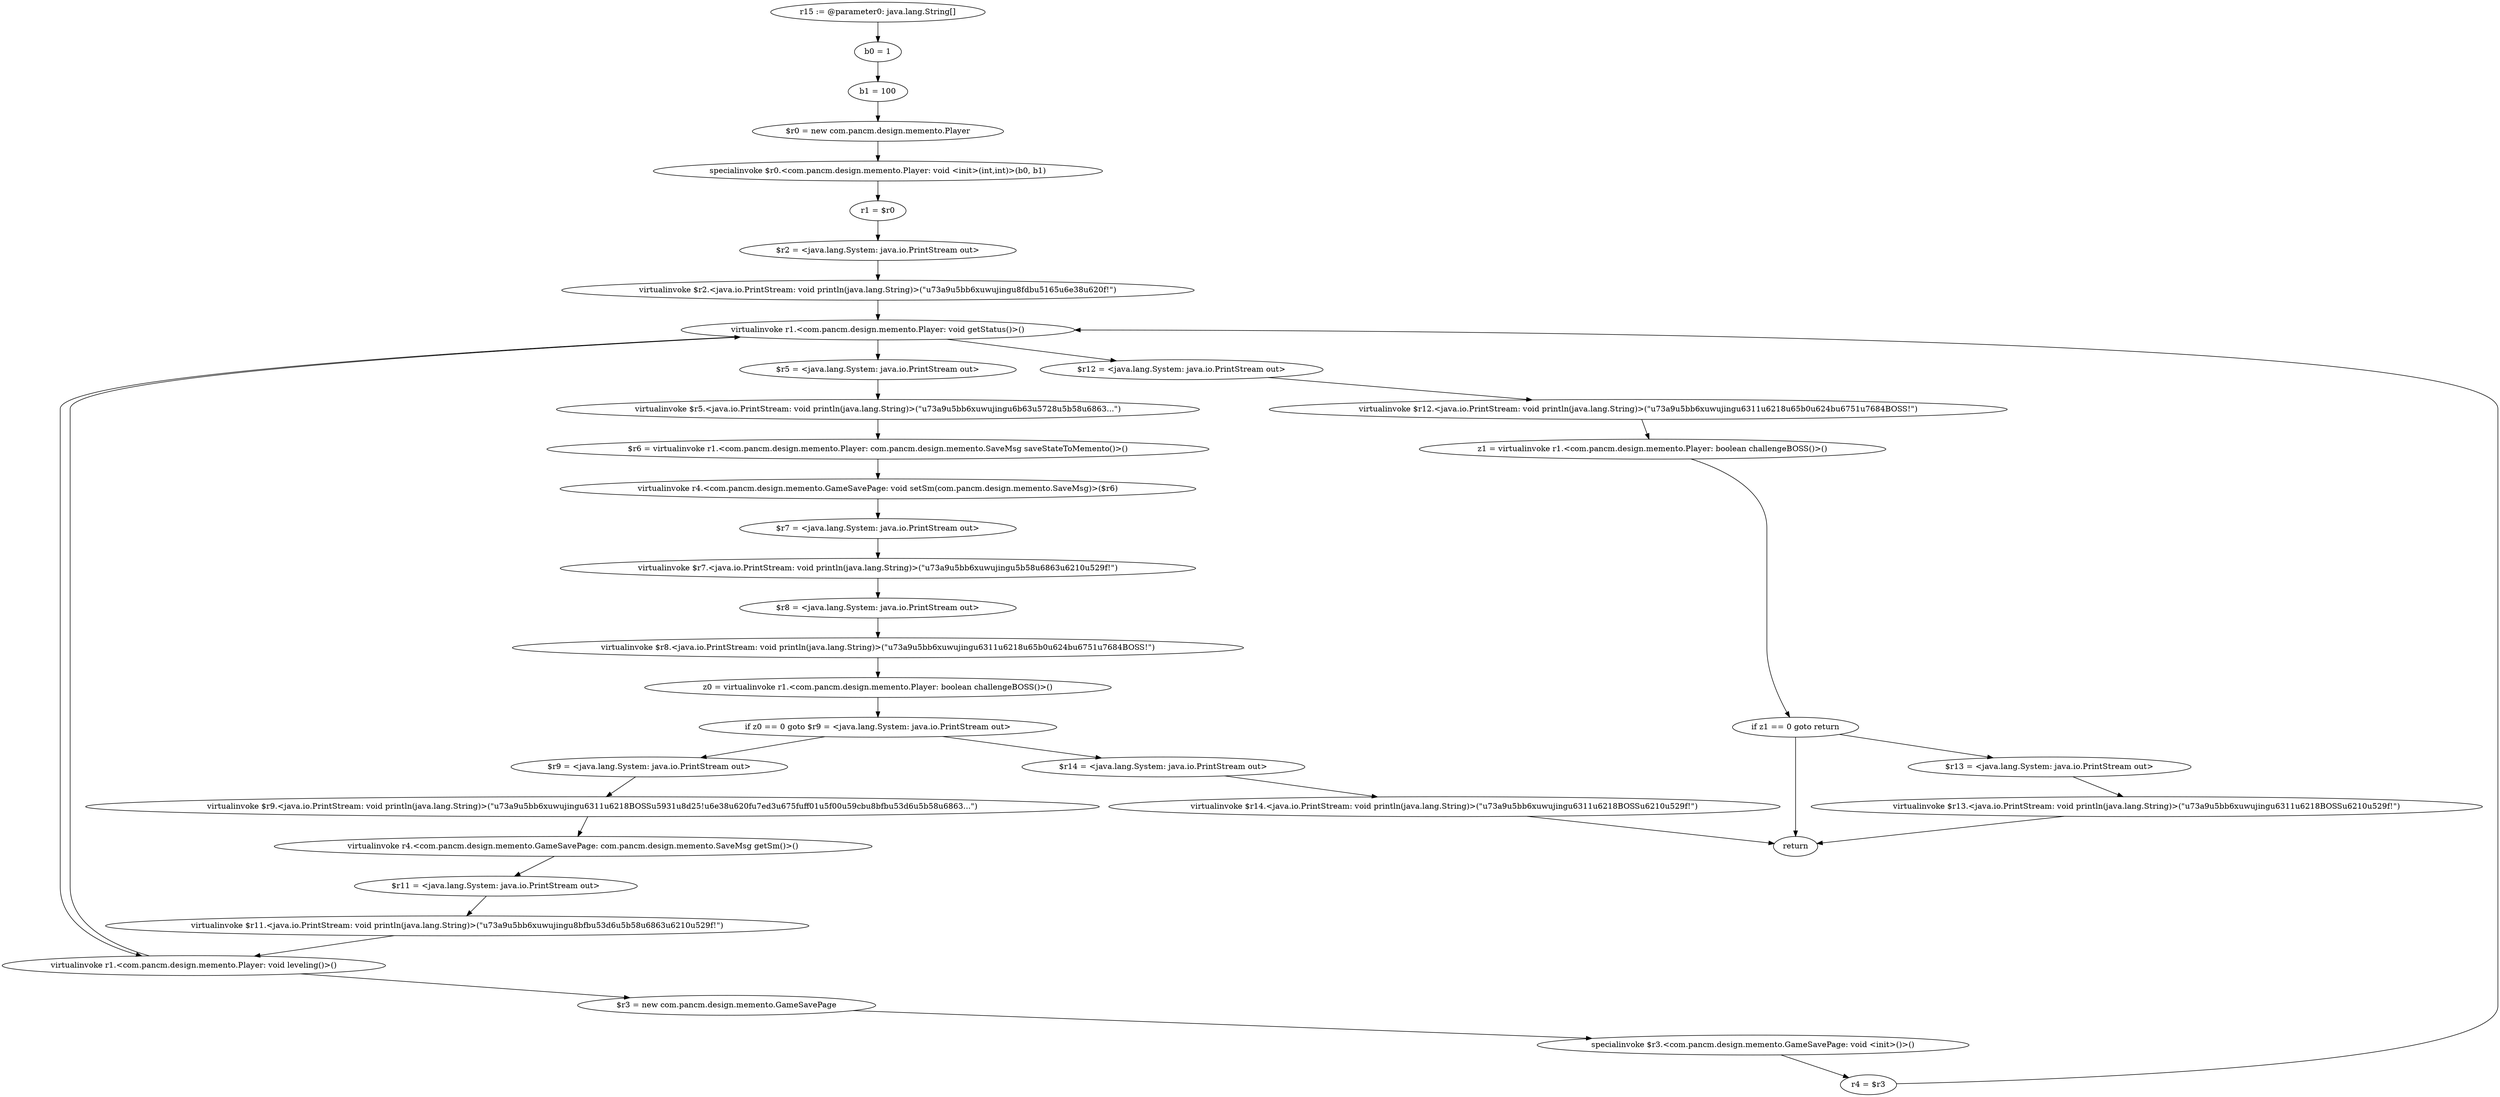 digraph "unitGraph" {
    "r15 := @parameter0: java.lang.String[]"
    "b0 = 1"
    "b1 = 100"
    "$r0 = new com.pancm.design.memento.Player"
    "specialinvoke $r0.<com.pancm.design.memento.Player: void <init>(int,int)>(b0, b1)"
    "r1 = $r0"
    "$r2 = <java.lang.System: java.io.PrintStream out>"
    "virtualinvoke $r2.<java.io.PrintStream: void println(java.lang.String)>(\"\u73a9\u5bb6xuwujing\u8fdb\u5165\u6e38\u620f!\")"
    "virtualinvoke r1.<com.pancm.design.memento.Player: void getStatus()>()"
    "virtualinvoke r1.<com.pancm.design.memento.Player: void leveling()>()"
    "$r3 = new com.pancm.design.memento.GameSavePage"
    "specialinvoke $r3.<com.pancm.design.memento.GameSavePage: void <init>()>()"
    "r4 = $r3"
    "$r5 = <java.lang.System: java.io.PrintStream out>"
    "virtualinvoke $r5.<java.io.PrintStream: void println(java.lang.String)>(\"\u73a9\u5bb6xuwujing\u6b63\u5728\u5b58\u6863...\")"
    "$r6 = virtualinvoke r1.<com.pancm.design.memento.Player: com.pancm.design.memento.SaveMsg saveStateToMemento()>()"
    "virtualinvoke r4.<com.pancm.design.memento.GameSavePage: void setSm(com.pancm.design.memento.SaveMsg)>($r6)"
    "$r7 = <java.lang.System: java.io.PrintStream out>"
    "virtualinvoke $r7.<java.io.PrintStream: void println(java.lang.String)>(\"\u73a9\u5bb6xuwujing\u5b58\u6863\u6210\u529f!\")"
    "$r8 = <java.lang.System: java.io.PrintStream out>"
    "virtualinvoke $r8.<java.io.PrintStream: void println(java.lang.String)>(\"\u73a9\u5bb6xuwujing\u6311\u6218\u65b0\u624b\u6751\u7684BOSS!\")"
    "z0 = virtualinvoke r1.<com.pancm.design.memento.Player: boolean challengeBOSS()>()"
    "if z0 == 0 goto $r9 = <java.lang.System: java.io.PrintStream out>"
    "$r14 = <java.lang.System: java.io.PrintStream out>"
    "virtualinvoke $r14.<java.io.PrintStream: void println(java.lang.String)>(\"\u73a9\u5bb6xuwujing\u6311\u6218BOSS\u6210\u529f!\")"
    "return"
    "$r9 = <java.lang.System: java.io.PrintStream out>"
    "virtualinvoke $r9.<java.io.PrintStream: void println(java.lang.String)>(\"\u73a9\u5bb6xuwujing\u6311\u6218BOSS\u5931\u8d25!\u6e38\u620f\u7ed3\u675f\uff01\u5f00\u59cb\u8bfb\u53d6\u5b58\u6863...\")"
    "virtualinvoke r4.<com.pancm.design.memento.GameSavePage: com.pancm.design.memento.SaveMsg getSm()>()"
    "$r11 = <java.lang.System: java.io.PrintStream out>"
    "virtualinvoke $r11.<java.io.PrintStream: void println(java.lang.String)>(\"\u73a9\u5bb6xuwujing\u8bfb\u53d6\u5b58\u6863\u6210\u529f!\")"
    "$r12 = <java.lang.System: java.io.PrintStream out>"
    "virtualinvoke $r12.<java.io.PrintStream: void println(java.lang.String)>(\"\u73a9\u5bb6xuwujing\u6311\u6218\u65b0\u624b\u6751\u7684BOSS!\")"
    "z1 = virtualinvoke r1.<com.pancm.design.memento.Player: boolean challengeBOSS()>()"
    "if z1 == 0 goto return"
    "$r13 = <java.lang.System: java.io.PrintStream out>"
    "virtualinvoke $r13.<java.io.PrintStream: void println(java.lang.String)>(\"\u73a9\u5bb6xuwujing\u6311\u6218BOSS\u6210\u529f!\")"
    "r15 := @parameter0: java.lang.String[]"->"b0 = 1";
    "b0 = 1"->"b1 = 100";
    "b1 = 100"->"$r0 = new com.pancm.design.memento.Player";
    "$r0 = new com.pancm.design.memento.Player"->"specialinvoke $r0.<com.pancm.design.memento.Player: void <init>(int,int)>(b0, b1)";
    "specialinvoke $r0.<com.pancm.design.memento.Player: void <init>(int,int)>(b0, b1)"->"r1 = $r0";
    "r1 = $r0"->"$r2 = <java.lang.System: java.io.PrintStream out>";
    "$r2 = <java.lang.System: java.io.PrintStream out>"->"virtualinvoke $r2.<java.io.PrintStream: void println(java.lang.String)>(\"\u73a9\u5bb6xuwujing\u8fdb\u5165\u6e38\u620f!\")";
    "virtualinvoke $r2.<java.io.PrintStream: void println(java.lang.String)>(\"\u73a9\u5bb6xuwujing\u8fdb\u5165\u6e38\u620f!\")"->"virtualinvoke r1.<com.pancm.design.memento.Player: void getStatus()>()";
    "virtualinvoke r1.<com.pancm.design.memento.Player: void getStatus()>()"->"virtualinvoke r1.<com.pancm.design.memento.Player: void leveling()>()";
    "virtualinvoke r1.<com.pancm.design.memento.Player: void leveling()>()"->"$r3 = new com.pancm.design.memento.GameSavePage";
    "$r3 = new com.pancm.design.memento.GameSavePage"->"specialinvoke $r3.<com.pancm.design.memento.GameSavePage: void <init>()>()";
    "specialinvoke $r3.<com.pancm.design.memento.GameSavePage: void <init>()>()"->"r4 = $r3";
    "r4 = $r3"->"virtualinvoke r1.<com.pancm.design.memento.Player: void getStatus()>()";
    "virtualinvoke r1.<com.pancm.design.memento.Player: void getStatus()>()"->"$r5 = <java.lang.System: java.io.PrintStream out>";
    "$r5 = <java.lang.System: java.io.PrintStream out>"->"virtualinvoke $r5.<java.io.PrintStream: void println(java.lang.String)>(\"\u73a9\u5bb6xuwujing\u6b63\u5728\u5b58\u6863...\")";
    "virtualinvoke $r5.<java.io.PrintStream: void println(java.lang.String)>(\"\u73a9\u5bb6xuwujing\u6b63\u5728\u5b58\u6863...\")"->"$r6 = virtualinvoke r1.<com.pancm.design.memento.Player: com.pancm.design.memento.SaveMsg saveStateToMemento()>()";
    "$r6 = virtualinvoke r1.<com.pancm.design.memento.Player: com.pancm.design.memento.SaveMsg saveStateToMemento()>()"->"virtualinvoke r4.<com.pancm.design.memento.GameSavePage: void setSm(com.pancm.design.memento.SaveMsg)>($r6)";
    "virtualinvoke r4.<com.pancm.design.memento.GameSavePage: void setSm(com.pancm.design.memento.SaveMsg)>($r6)"->"$r7 = <java.lang.System: java.io.PrintStream out>";
    "$r7 = <java.lang.System: java.io.PrintStream out>"->"virtualinvoke $r7.<java.io.PrintStream: void println(java.lang.String)>(\"\u73a9\u5bb6xuwujing\u5b58\u6863\u6210\u529f!\")";
    "virtualinvoke $r7.<java.io.PrintStream: void println(java.lang.String)>(\"\u73a9\u5bb6xuwujing\u5b58\u6863\u6210\u529f!\")"->"$r8 = <java.lang.System: java.io.PrintStream out>";
    "$r8 = <java.lang.System: java.io.PrintStream out>"->"virtualinvoke $r8.<java.io.PrintStream: void println(java.lang.String)>(\"\u73a9\u5bb6xuwujing\u6311\u6218\u65b0\u624b\u6751\u7684BOSS!\")";
    "virtualinvoke $r8.<java.io.PrintStream: void println(java.lang.String)>(\"\u73a9\u5bb6xuwujing\u6311\u6218\u65b0\u624b\u6751\u7684BOSS!\")"->"z0 = virtualinvoke r1.<com.pancm.design.memento.Player: boolean challengeBOSS()>()";
    "z0 = virtualinvoke r1.<com.pancm.design.memento.Player: boolean challengeBOSS()>()"->"if z0 == 0 goto $r9 = <java.lang.System: java.io.PrintStream out>";
    "if z0 == 0 goto $r9 = <java.lang.System: java.io.PrintStream out>"->"$r14 = <java.lang.System: java.io.PrintStream out>";
    "if z0 == 0 goto $r9 = <java.lang.System: java.io.PrintStream out>"->"$r9 = <java.lang.System: java.io.PrintStream out>";
    "$r14 = <java.lang.System: java.io.PrintStream out>"->"virtualinvoke $r14.<java.io.PrintStream: void println(java.lang.String)>(\"\u73a9\u5bb6xuwujing\u6311\u6218BOSS\u6210\u529f!\")";
    "virtualinvoke $r14.<java.io.PrintStream: void println(java.lang.String)>(\"\u73a9\u5bb6xuwujing\u6311\u6218BOSS\u6210\u529f!\")"->"return";
    "$r9 = <java.lang.System: java.io.PrintStream out>"->"virtualinvoke $r9.<java.io.PrintStream: void println(java.lang.String)>(\"\u73a9\u5bb6xuwujing\u6311\u6218BOSS\u5931\u8d25!\u6e38\u620f\u7ed3\u675f\uff01\u5f00\u59cb\u8bfb\u53d6\u5b58\u6863...\")";
    "virtualinvoke $r9.<java.io.PrintStream: void println(java.lang.String)>(\"\u73a9\u5bb6xuwujing\u6311\u6218BOSS\u5931\u8d25!\u6e38\u620f\u7ed3\u675f\uff01\u5f00\u59cb\u8bfb\u53d6\u5b58\u6863...\")"->"virtualinvoke r4.<com.pancm.design.memento.GameSavePage: com.pancm.design.memento.SaveMsg getSm()>()";
    "virtualinvoke r4.<com.pancm.design.memento.GameSavePage: com.pancm.design.memento.SaveMsg getSm()>()"->"$r11 = <java.lang.System: java.io.PrintStream out>";
    "$r11 = <java.lang.System: java.io.PrintStream out>"->"virtualinvoke $r11.<java.io.PrintStream: void println(java.lang.String)>(\"\u73a9\u5bb6xuwujing\u8bfb\u53d6\u5b58\u6863\u6210\u529f!\")";
    "virtualinvoke $r11.<java.io.PrintStream: void println(java.lang.String)>(\"\u73a9\u5bb6xuwujing\u8bfb\u53d6\u5b58\u6863\u6210\u529f!\")"->"virtualinvoke r1.<com.pancm.design.memento.Player: void leveling()>()";
    "virtualinvoke r1.<com.pancm.design.memento.Player: void leveling()>()"->"virtualinvoke r1.<com.pancm.design.memento.Player: void getStatus()>()";
    "virtualinvoke r1.<com.pancm.design.memento.Player: void getStatus()>()"->"$r12 = <java.lang.System: java.io.PrintStream out>";
    "$r12 = <java.lang.System: java.io.PrintStream out>"->"virtualinvoke $r12.<java.io.PrintStream: void println(java.lang.String)>(\"\u73a9\u5bb6xuwujing\u6311\u6218\u65b0\u624b\u6751\u7684BOSS!\")";
    "virtualinvoke $r12.<java.io.PrintStream: void println(java.lang.String)>(\"\u73a9\u5bb6xuwujing\u6311\u6218\u65b0\u624b\u6751\u7684BOSS!\")"->"z1 = virtualinvoke r1.<com.pancm.design.memento.Player: boolean challengeBOSS()>()";
    "z1 = virtualinvoke r1.<com.pancm.design.memento.Player: boolean challengeBOSS()>()"->"if z1 == 0 goto return";
    "if z1 == 0 goto return"->"$r13 = <java.lang.System: java.io.PrintStream out>";
    "if z1 == 0 goto return"->"return";
    "$r13 = <java.lang.System: java.io.PrintStream out>"->"virtualinvoke $r13.<java.io.PrintStream: void println(java.lang.String)>(\"\u73a9\u5bb6xuwujing\u6311\u6218BOSS\u6210\u529f!\")";
    "virtualinvoke $r13.<java.io.PrintStream: void println(java.lang.String)>(\"\u73a9\u5bb6xuwujing\u6311\u6218BOSS\u6210\u529f!\")"->"return";
}
